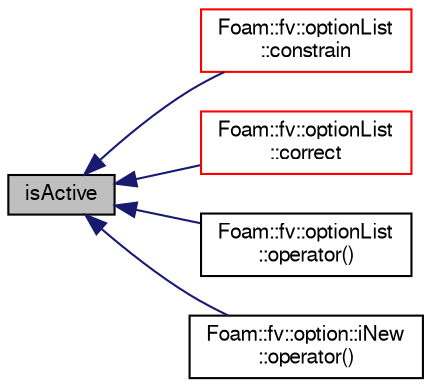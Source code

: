 digraph "isActive"
{
  bgcolor="transparent";
  edge [fontname="FreeSans",fontsize="10",labelfontname="FreeSans",labelfontsize="10"];
  node [fontname="FreeSans",fontsize="10",shape=record];
  rankdir="LR";
  Node1441 [label="isActive",height=0.2,width=0.4,color="black", fillcolor="grey75", style="filled", fontcolor="black"];
  Node1441 -> Node1442 [dir="back",color="midnightblue",fontsize="10",style="solid",fontname="FreeSans"];
  Node1442 [label="Foam::fv::optionList\l::constrain",height=0.2,width=0.4,color="red",URL="$a23454.html#ab41c286bca1d06f1df7ae33c4f45b1bd",tooltip="Apply constraints to equation. "];
  Node1441 -> Node1444 [dir="back",color="midnightblue",fontsize="10",style="solid",fontname="FreeSans"];
  Node1444 [label="Foam::fv::optionList\l::correct",height=0.2,width=0.4,color="red",URL="$a23454.html#a7f50c4efaee2d5376cf85daa991a04ab",tooltip="Correct. "];
  Node1441 -> Node1445 [dir="back",color="midnightblue",fontsize="10",style="solid",fontname="FreeSans"];
  Node1445 [label="Foam::fv::optionList\l::operator()",height=0.2,width=0.4,color="black",URL="$a23454.html#a85032472765774b1fa2c7ee1d60647a5"];
  Node1441 -> Node1446 [dir="back",color="midnightblue",fontsize="10",style="solid",fontname="FreeSans"];
  Node1446 [label="Foam::fv::option::iNew\l::operator()",height=0.2,width=0.4,color="black",URL="$a23450.html#aade9db5e363d52d9f47d6ae1f680d6f9"];
}
